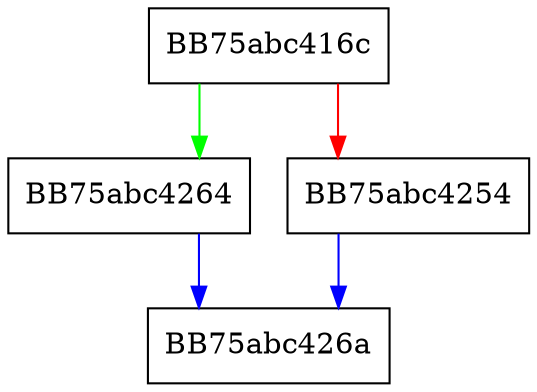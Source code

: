 digraph eIL_cmpxchg16 {
  node [shape="box"];
  graph [splines=ortho];
  BB75abc416c -> BB75abc4264 [color="green"];
  BB75abc416c -> BB75abc4254 [color="red"];
  BB75abc4254 -> BB75abc426a [color="blue"];
  BB75abc4264 -> BB75abc426a [color="blue"];
}